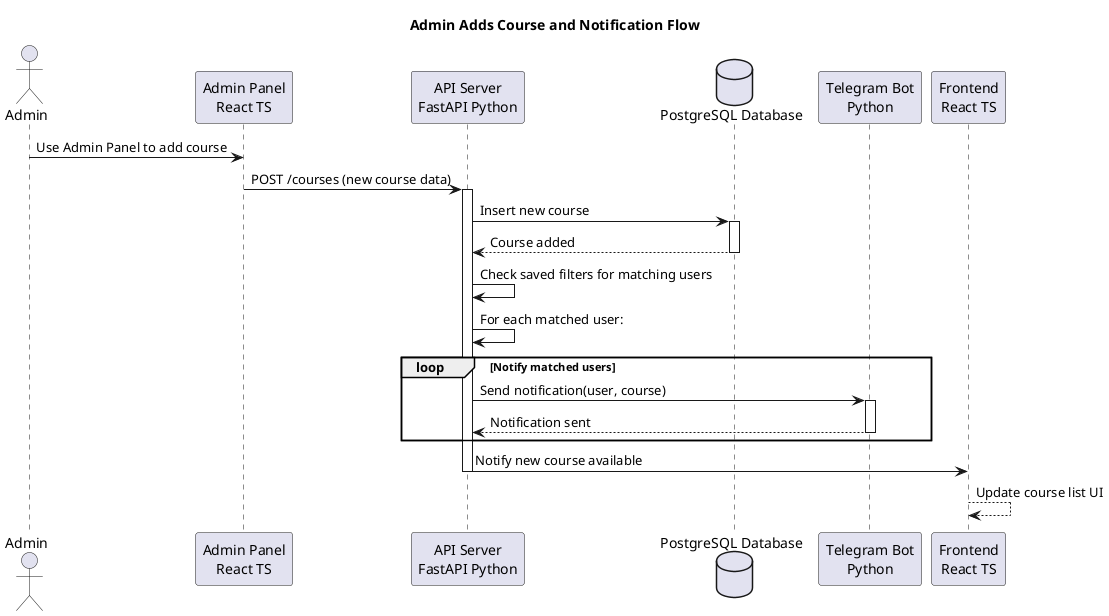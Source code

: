 @startuml
title Admin Adds Course and Notification Flow

actor Admin
participant "Admin Panel\nReact TS" as AdminPanel
participant "API Server\nFastAPI Python" as APIServer
database "PostgreSQL Database" as DB
participant "Telegram Bot\nPython" as TelegramBot
participant "Frontend\nReact TS" as Frontend

Admin -> AdminPanel: Use Admin Panel to add course
AdminPanel -> APIServer: POST /courses (new course data)
activate APIServer

APIServer -> DB: Insert new course
activate DB
DB --> APIServer: Course added
deactivate DB

APIServer -> APIServer: Check saved filters for matching users
APIServer -> APIServer: For each matched user:
loop Notify matched users
    APIServer -> TelegramBot: Send notification(user, course)
    activate TelegramBot
    TelegramBot --> APIServer: Notification sent
    deactivate TelegramBot
end

APIServer -> Frontend: Notify new course available
deactivate APIServer

Frontend --> Frontend: Update course list UI

@enduml
